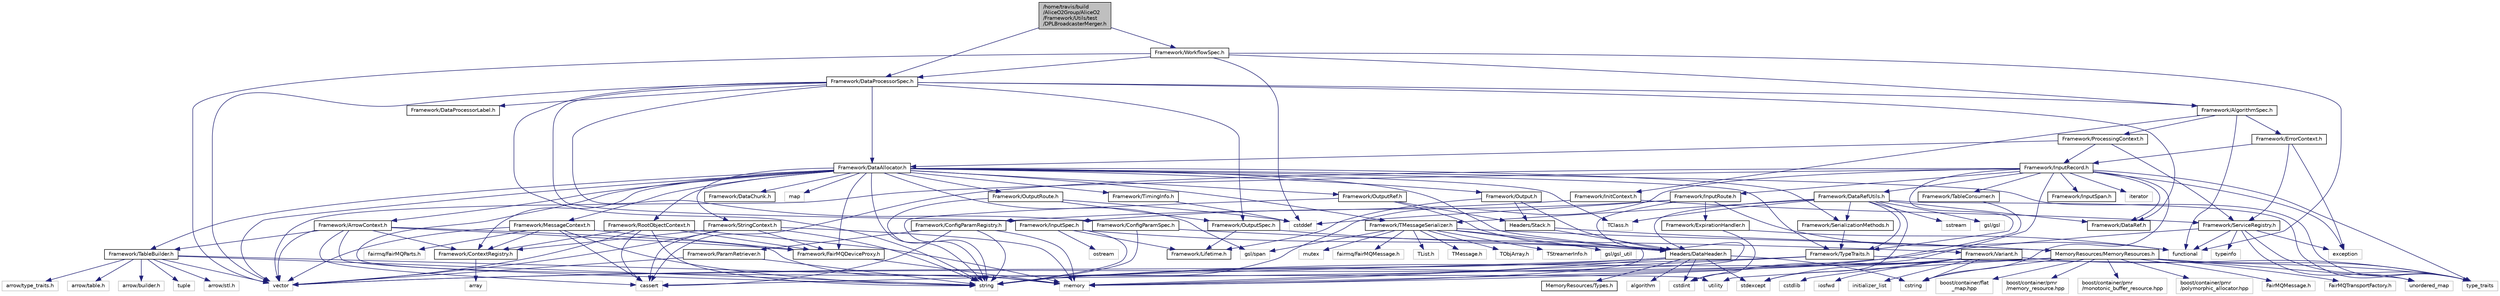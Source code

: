 digraph "/home/travis/build/AliceO2Group/AliceO2/Framework/Utils/test/DPLBroadcasterMerger.h"
{
 // INTERACTIVE_SVG=YES
  bgcolor="transparent";
  edge [fontname="Helvetica",fontsize="10",labelfontname="Helvetica",labelfontsize="10"];
  node [fontname="Helvetica",fontsize="10",shape=record];
  Node1 [label="/home/travis/build\l/AliceO2Group/AliceO2\l/Framework/Utils/test\l/DPLBroadcasterMerger.h",height=0.2,width=0.4,color="black", fillcolor="grey75", style="filled" fontcolor="black"];
  Node1 -> Node2 [color="midnightblue",fontsize="10",style="solid",fontname="Helvetica"];
  Node2 [label="Framework/WorkflowSpec.h",height=0.2,width=0.4,color="black",URL="$df/da1/WorkflowSpec_8h.html"];
  Node2 -> Node3 [color="midnightblue",fontsize="10",style="solid",fontname="Helvetica"];
  Node3 [label="Framework/DataProcessorSpec.h",height=0.2,width=0.4,color="black",URL="$d0/df4/DataProcessorSpec_8h.html"];
  Node3 -> Node4 [color="midnightblue",fontsize="10",style="solid",fontname="Helvetica"];
  Node4 [label="Framework/AlgorithmSpec.h",height=0.2,width=0.4,color="black",URL="$d0/d14/AlgorithmSpec_8h.html"];
  Node4 -> Node5 [color="midnightblue",fontsize="10",style="solid",fontname="Helvetica"];
  Node5 [label="Framework/ProcessingContext.h",height=0.2,width=0.4,color="black",URL="$de/d6a/ProcessingContext_8h.html"];
  Node5 -> Node6 [color="midnightblue",fontsize="10",style="solid",fontname="Helvetica"];
  Node6 [label="Framework/InputRecord.h",height=0.2,width=0.4,color="black",URL="$d6/d5c/InputRecord_8h.html"];
  Node6 -> Node7 [color="midnightblue",fontsize="10",style="solid",fontname="Helvetica"];
  Node7 [label="Framework/DataRef.h",height=0.2,width=0.4,color="black",URL="$d5/dfb/DataRef_8h.html"];
  Node6 -> Node8 [color="midnightblue",fontsize="10",style="solid",fontname="Helvetica"];
  Node8 [label="Framework/DataRefUtils.h",height=0.2,width=0.4,color="black",URL="$d5/db8/DataRefUtils_8h.html"];
  Node8 -> Node7 [color="midnightblue",fontsize="10",style="solid",fontname="Helvetica"];
  Node8 -> Node9 [color="midnightblue",fontsize="10",style="solid",fontname="Helvetica"];
  Node9 [label="Framework/TMessageSerializer.h",height=0.2,width=0.4,color="black",URL="$d8/d3c/TMessageSerializer_8h.html"];
  Node9 -> Node10 [color="midnightblue",fontsize="10",style="solid",fontname="Helvetica"];
  Node10 [label="fairmq/FairMQMessage.h",height=0.2,width=0.4,color="grey75"];
  Node9 -> Node11 [color="midnightblue",fontsize="10",style="solid",fontname="Helvetica"];
  Node11 [label="TList.h",height=0.2,width=0.4,color="grey75"];
  Node9 -> Node12 [color="midnightblue",fontsize="10",style="solid",fontname="Helvetica"];
  Node12 [label="TMessage.h",height=0.2,width=0.4,color="grey75"];
  Node9 -> Node13 [color="midnightblue",fontsize="10",style="solid",fontname="Helvetica"];
  Node13 [label="TObjArray.h",height=0.2,width=0.4,color="grey75"];
  Node9 -> Node14 [color="midnightblue",fontsize="10",style="solid",fontname="Helvetica"];
  Node14 [label="TStreamerInfo.h",height=0.2,width=0.4,color="grey75"];
  Node9 -> Node15 [color="midnightblue",fontsize="10",style="solid",fontname="Helvetica"];
  Node15 [label="gsl/gsl_util",height=0.2,width=0.4,color="grey75"];
  Node9 -> Node16 [color="midnightblue",fontsize="10",style="solid",fontname="Helvetica"];
  Node16 [label="gsl/span",height=0.2,width=0.4,color="grey75"];
  Node9 -> Node17 [color="midnightblue",fontsize="10",style="solid",fontname="Helvetica"];
  Node17 [label="memory",height=0.2,width=0.4,color="grey75"];
  Node9 -> Node18 [color="midnightblue",fontsize="10",style="solid",fontname="Helvetica"];
  Node18 [label="mutex",height=0.2,width=0.4,color="grey75"];
  Node9 -> Node19 [color="midnightblue",fontsize="10",style="solid",fontname="Helvetica"];
  Node19 [label="MemoryResources/MemoryResources.h",height=0.2,width=0.4,color="black",URL="$dc/d03/MemoryResources_8h.html"];
  Node19 -> Node20 [color="midnightblue",fontsize="10",style="solid",fontname="Helvetica"];
  Node20 [label="boost/container/flat\l_map.hpp",height=0.2,width=0.4,color="grey75"];
  Node19 -> Node21 [color="midnightblue",fontsize="10",style="solid",fontname="Helvetica"];
  Node21 [label="boost/container/pmr\l/memory_resource.hpp",height=0.2,width=0.4,color="grey75"];
  Node19 -> Node22 [color="midnightblue",fontsize="10",style="solid",fontname="Helvetica"];
  Node22 [label="boost/container/pmr\l/monotonic_buffer_resource.hpp",height=0.2,width=0.4,color="grey75"];
  Node19 -> Node23 [color="midnightblue",fontsize="10",style="solid",fontname="Helvetica"];
  Node23 [label="boost/container/pmr\l/polymorphic_allocator.hpp",height=0.2,width=0.4,color="grey75"];
  Node19 -> Node24 [color="midnightblue",fontsize="10",style="solid",fontname="Helvetica"];
  Node24 [label="cstring",height=0.2,width=0.4,color="grey75"];
  Node19 -> Node25 [color="midnightblue",fontsize="10",style="solid",fontname="Helvetica"];
  Node25 [label="string",height=0.2,width=0.4,color="grey75"];
  Node19 -> Node26 [color="midnightblue",fontsize="10",style="solid",fontname="Helvetica"];
  Node26 [label="type_traits",height=0.2,width=0.4,color="grey75"];
  Node19 -> Node27 [color="midnightblue",fontsize="10",style="solid",fontname="Helvetica"];
  Node27 [label="utility",height=0.2,width=0.4,color="grey75"];
  Node19 -> Node28 [color="midnightblue",fontsize="10",style="solid",fontname="Helvetica"];
  Node28 [label="vector",height=0.2,width=0.4,color="grey75"];
  Node19 -> Node29 [color="midnightblue",fontsize="10",style="solid",fontname="Helvetica"];
  Node29 [label="unordered_map",height=0.2,width=0.4,color="grey75"];
  Node19 -> Node30 [color="midnightblue",fontsize="10",style="solid",fontname="Helvetica"];
  Node30 [label="FairMQMessage.h",height=0.2,width=0.4,color="grey75"];
  Node19 -> Node31 [color="midnightblue",fontsize="10",style="solid",fontname="Helvetica"];
  Node31 [label="FairMQTransportFactory.h",height=0.2,width=0.4,color="grey75"];
  Node8 -> Node32 [color="midnightblue",fontsize="10",style="solid",fontname="Helvetica"];
  Node32 [label="Framework/SerializationMethods.h",height=0.2,width=0.4,color="black",URL="$d1/d53/SerializationMethods_8h.html",tooltip="Type wrappers for enfording a specific serialization method. "];
  Node32 -> Node33 [color="midnightblue",fontsize="10",style="solid",fontname="Helvetica"];
  Node33 [label="Framework/TypeTraits.h",height=0.2,width=0.4,color="black",URL="$d0/d95/TypeTraits_8h.html"];
  Node33 -> Node26 [color="midnightblue",fontsize="10",style="solid",fontname="Helvetica"];
  Node33 -> Node28 [color="midnightblue",fontsize="10",style="solid",fontname="Helvetica"];
  Node33 -> Node17 [color="midnightblue",fontsize="10",style="solid",fontname="Helvetica"];
  Node8 -> Node33 [color="midnightblue",fontsize="10",style="solid",fontname="Helvetica"];
  Node8 -> Node34 [color="midnightblue",fontsize="10",style="solid",fontname="Helvetica"];
  Node34 [label="Headers/DataHeader.h",height=0.2,width=0.4,color="black",URL="$dc/dcd/DataHeader_8h.html"];
  Node34 -> Node35 [color="midnightblue",fontsize="10",style="solid",fontname="Helvetica"];
  Node35 [label="cstdint",height=0.2,width=0.4,color="grey75"];
  Node34 -> Node17 [color="midnightblue",fontsize="10",style="solid",fontname="Helvetica"];
  Node34 -> Node36 [color="midnightblue",fontsize="10",style="solid",fontname="Helvetica"];
  Node36 [label="cassert",height=0.2,width=0.4,color="grey75"];
  Node34 -> Node24 [color="midnightblue",fontsize="10",style="solid",fontname="Helvetica"];
  Node34 -> Node37 [color="midnightblue",fontsize="10",style="solid",fontname="Helvetica"];
  Node37 [label="algorithm",height=0.2,width=0.4,color="grey75"];
  Node34 -> Node38 [color="midnightblue",fontsize="10",style="solid",fontname="Helvetica"];
  Node38 [label="stdexcept",height=0.2,width=0.4,color="grey75"];
  Node34 -> Node25 [color="midnightblue",fontsize="10",style="solid",fontname="Helvetica"];
  Node34 -> Node39 [color="midnightblue",fontsize="10",style="solid",fontname="Helvetica"];
  Node39 [label="MemoryResources/Types.h",height=0.2,width=0.4,color="black",URL="$d7/df8/Types_8h.html"];
  Node8 -> Node40 [color="midnightblue",fontsize="10",style="solid",fontname="Helvetica"];
  Node40 [label="TClass.h",height=0.2,width=0.4,color="grey75"];
  Node8 -> Node41 [color="midnightblue",fontsize="10",style="solid",fontname="Helvetica"];
  Node41 [label="gsl/gsl",height=0.2,width=0.4,color="grey75"];
  Node8 -> Node38 [color="midnightblue",fontsize="10",style="solid",fontname="Helvetica"];
  Node8 -> Node42 [color="midnightblue",fontsize="10",style="solid",fontname="Helvetica"];
  Node42 [label="sstream",height=0.2,width=0.4,color="grey75"];
  Node8 -> Node26 [color="midnightblue",fontsize="10",style="solid",fontname="Helvetica"];
  Node6 -> Node43 [color="midnightblue",fontsize="10",style="solid",fontname="Helvetica"];
  Node43 [label="Framework/InputRoute.h",height=0.2,width=0.4,color="black",URL="$d5/d19/InputRoute_8h.html"];
  Node43 -> Node44 [color="midnightblue",fontsize="10",style="solid",fontname="Helvetica"];
  Node44 [label="Framework/ExpirationHandler.h",height=0.2,width=0.4,color="black",URL="$d2/dd9/ExpirationHandler_8h.html"];
  Node44 -> Node35 [color="midnightblue",fontsize="10",style="solid",fontname="Helvetica"];
  Node44 -> Node45 [color="midnightblue",fontsize="10",style="solid",fontname="Helvetica"];
  Node45 [label="functional",height=0.2,width=0.4,color="grey75"];
  Node43 -> Node46 [color="midnightblue",fontsize="10",style="solid",fontname="Helvetica"];
  Node46 [label="Framework/InputSpec.h",height=0.2,width=0.4,color="black",URL="$d5/d3f/InputSpec_8h.html"];
  Node46 -> Node47 [color="midnightblue",fontsize="10",style="solid",fontname="Helvetica"];
  Node47 [label="Framework/Lifetime.h",height=0.2,width=0.4,color="black",URL="$dc/dca/Lifetime_8h.html"];
  Node46 -> Node34 [color="midnightblue",fontsize="10",style="solid",fontname="Helvetica"];
  Node46 -> Node25 [color="midnightblue",fontsize="10",style="solid",fontname="Helvetica"];
  Node46 -> Node48 [color="midnightblue",fontsize="10",style="solid",fontname="Helvetica"];
  Node48 [label="ostream",height=0.2,width=0.4,color="grey75"];
  Node43 -> Node49 [color="midnightblue",fontsize="10",style="solid",fontname="Helvetica"];
  Node49 [label="cstddef",height=0.2,width=0.4,color="grey75"];
  Node43 -> Node25 [color="midnightblue",fontsize="10",style="solid",fontname="Helvetica"];
  Node43 -> Node45 [color="midnightblue",fontsize="10",style="solid",fontname="Helvetica"];
  Node6 -> Node33 [color="midnightblue",fontsize="10",style="solid",fontname="Helvetica"];
  Node6 -> Node50 [color="midnightblue",fontsize="10",style="solid",fontname="Helvetica"];
  Node50 [label="Framework/InputSpan.h",height=0.2,width=0.4,color="black",URL="$da/d0f/InputSpan_8h.html"];
  Node6 -> Node51 [color="midnightblue",fontsize="10",style="solid",fontname="Helvetica"];
  Node51 [label="Framework/TableConsumer.h",height=0.2,width=0.4,color="black",URL="$dc/d03/TableConsumer_8h.html"];
  Node51 -> Node17 [color="midnightblue",fontsize="10",style="solid",fontname="Helvetica"];
  Node6 -> Node52 [color="midnightblue",fontsize="10",style="solid",fontname="Helvetica"];
  Node52 [label="iterator",height=0.2,width=0.4,color="grey75"];
  Node6 -> Node25 [color="midnightblue",fontsize="10",style="solid",fontname="Helvetica"];
  Node6 -> Node28 [color="midnightblue",fontsize="10",style="solid",fontname="Helvetica"];
  Node6 -> Node24 [color="midnightblue",fontsize="10",style="solid",fontname="Helvetica"];
  Node6 -> Node36 [color="midnightblue",fontsize="10",style="solid",fontname="Helvetica"];
  Node6 -> Node53 [color="midnightblue",fontsize="10",style="solid",fontname="Helvetica"];
  Node53 [label="exception",height=0.2,width=0.4,color="grey75"];
  Node6 -> Node17 [color="midnightblue",fontsize="10",style="solid",fontname="Helvetica"];
  Node6 -> Node26 [color="midnightblue",fontsize="10",style="solid",fontname="Helvetica"];
  Node5 -> Node54 [color="midnightblue",fontsize="10",style="solid",fontname="Helvetica"];
  Node54 [label="Framework/ServiceRegistry.h",height=0.2,width=0.4,color="black",URL="$d8/d17/ServiceRegistry_8h.html"];
  Node54 -> Node53 [color="midnightblue",fontsize="10",style="solid",fontname="Helvetica"];
  Node54 -> Node45 [color="midnightblue",fontsize="10",style="solid",fontname="Helvetica"];
  Node54 -> Node25 [color="midnightblue",fontsize="10",style="solid",fontname="Helvetica"];
  Node54 -> Node26 [color="midnightblue",fontsize="10",style="solid",fontname="Helvetica"];
  Node54 -> Node55 [color="midnightblue",fontsize="10",style="solid",fontname="Helvetica"];
  Node55 [label="typeinfo",height=0.2,width=0.4,color="grey75"];
  Node54 -> Node29 [color="midnightblue",fontsize="10",style="solid",fontname="Helvetica"];
  Node5 -> Node56 [color="midnightblue",fontsize="10",style="solid",fontname="Helvetica"];
  Node56 [label="Framework/DataAllocator.h",height=0.2,width=0.4,color="black",URL="$d1/d28/DataAllocator_8h.html"];
  Node56 -> Node57 [color="midnightblue",fontsize="10",style="solid",fontname="Helvetica"];
  Node57 [label="Framework/ContextRegistry.h",height=0.2,width=0.4,color="black",URL="$df/d2f/ContextRegistry_8h.html"];
  Node57 -> Node58 [color="midnightblue",fontsize="10",style="solid",fontname="Helvetica"];
  Node58 [label="array",height=0.2,width=0.4,color="grey75"];
  Node56 -> Node59 [color="midnightblue",fontsize="10",style="solid",fontname="Helvetica"];
  Node59 [label="Framework/MessageContext.h",height=0.2,width=0.4,color="black",URL="$dc/dc4/MessageContext_8h.html"];
  Node59 -> Node57 [color="midnightblue",fontsize="10",style="solid",fontname="Helvetica"];
  Node59 -> Node60 [color="midnightblue",fontsize="10",style="solid",fontname="Helvetica"];
  Node60 [label="Framework/FairMQDeviceProxy.h",height=0.2,width=0.4,color="black",URL="$d8/d71/FairMQDeviceProxy_8h.html"];
  Node60 -> Node17 [color="midnightblue",fontsize="10",style="solid",fontname="Helvetica"];
  Node59 -> Node61 [color="midnightblue",fontsize="10",style="solid",fontname="Helvetica"];
  Node61 [label="fairmq/FairMQParts.h",height=0.2,width=0.4,color="grey75"];
  Node59 -> Node28 [color="midnightblue",fontsize="10",style="solid",fontname="Helvetica"];
  Node59 -> Node36 [color="midnightblue",fontsize="10",style="solid",fontname="Helvetica"];
  Node59 -> Node25 [color="midnightblue",fontsize="10",style="solid",fontname="Helvetica"];
  Node56 -> Node62 [color="midnightblue",fontsize="10",style="solid",fontname="Helvetica"];
  Node62 [label="Framework/RootObjectContext.h",height=0.2,width=0.4,color="black",URL="$d2/d80/RootObjectContext_8h.html"];
  Node62 -> Node57 [color="midnightblue",fontsize="10",style="solid",fontname="Helvetica"];
  Node62 -> Node60 [color="midnightblue",fontsize="10",style="solid",fontname="Helvetica"];
  Node62 -> Node28 [color="midnightblue",fontsize="10",style="solid",fontname="Helvetica"];
  Node62 -> Node36 [color="midnightblue",fontsize="10",style="solid",fontname="Helvetica"];
  Node62 -> Node25 [color="midnightblue",fontsize="10",style="solid",fontname="Helvetica"];
  Node62 -> Node17 [color="midnightblue",fontsize="10",style="solid",fontname="Helvetica"];
  Node56 -> Node63 [color="midnightblue",fontsize="10",style="solid",fontname="Helvetica"];
  Node63 [label="Framework/StringContext.h",height=0.2,width=0.4,color="black",URL="$dd/df6/StringContext_8h.html"];
  Node63 -> Node57 [color="midnightblue",fontsize="10",style="solid",fontname="Helvetica"];
  Node63 -> Node60 [color="midnightblue",fontsize="10",style="solid",fontname="Helvetica"];
  Node63 -> Node28 [color="midnightblue",fontsize="10",style="solid",fontname="Helvetica"];
  Node63 -> Node36 [color="midnightblue",fontsize="10",style="solid",fontname="Helvetica"];
  Node63 -> Node25 [color="midnightblue",fontsize="10",style="solid",fontname="Helvetica"];
  Node63 -> Node17 [color="midnightblue",fontsize="10",style="solid",fontname="Helvetica"];
  Node56 -> Node64 [color="midnightblue",fontsize="10",style="solid",fontname="Helvetica"];
  Node64 [label="Framework/ArrowContext.h",height=0.2,width=0.4,color="black",URL="$d8/da2/ArrowContext_8h.html"];
  Node64 -> Node57 [color="midnightblue",fontsize="10",style="solid",fontname="Helvetica"];
  Node64 -> Node60 [color="midnightblue",fontsize="10",style="solid",fontname="Helvetica"];
  Node64 -> Node65 [color="midnightblue",fontsize="10",style="solid",fontname="Helvetica"];
  Node65 [label="Framework/TableBuilder.h",height=0.2,width=0.4,color="black",URL="$d5/d98/TableBuilder_8h.html"];
  Node65 -> Node66 [color="midnightblue",fontsize="10",style="solid",fontname="Helvetica"];
  Node66 [label="arrow/stl.h",height=0.2,width=0.4,color="grey75"];
  Node65 -> Node67 [color="midnightblue",fontsize="10",style="solid",fontname="Helvetica"];
  Node67 [label="arrow/type_traits.h",height=0.2,width=0.4,color="grey75"];
  Node65 -> Node68 [color="midnightblue",fontsize="10",style="solid",fontname="Helvetica"];
  Node68 [label="arrow/table.h",height=0.2,width=0.4,color="grey75"];
  Node65 -> Node69 [color="midnightblue",fontsize="10",style="solid",fontname="Helvetica"];
  Node69 [label="arrow/builder.h",height=0.2,width=0.4,color="grey75"];
  Node65 -> Node28 [color="midnightblue",fontsize="10",style="solid",fontname="Helvetica"];
  Node65 -> Node25 [color="midnightblue",fontsize="10",style="solid",fontname="Helvetica"];
  Node65 -> Node17 [color="midnightblue",fontsize="10",style="solid",fontname="Helvetica"];
  Node65 -> Node70 [color="midnightblue",fontsize="10",style="solid",fontname="Helvetica"];
  Node70 [label="tuple",height=0.2,width=0.4,color="grey75"];
  Node64 -> Node28 [color="midnightblue",fontsize="10",style="solid",fontname="Helvetica"];
  Node64 -> Node36 [color="midnightblue",fontsize="10",style="solid",fontname="Helvetica"];
  Node64 -> Node25 [color="midnightblue",fontsize="10",style="solid",fontname="Helvetica"];
  Node64 -> Node17 [color="midnightblue",fontsize="10",style="solid",fontname="Helvetica"];
  Node56 -> Node71 [color="midnightblue",fontsize="10",style="solid",fontname="Helvetica"];
  Node71 [label="Framework/Output.h",height=0.2,width=0.4,color="black",URL="$d3/ddf/Output_8h.html"];
  Node71 -> Node34 [color="midnightblue",fontsize="10",style="solid",fontname="Helvetica"];
  Node71 -> Node47 [color="midnightblue",fontsize="10",style="solid",fontname="Helvetica"];
  Node71 -> Node72 [color="midnightblue",fontsize="10",style="solid",fontname="Helvetica"];
  Node72 [label="Headers/Stack.h",height=0.2,width=0.4,color="black",URL="$d4/d00/Headers_2include_2Headers_2Stack_8h.html"];
  Node72 -> Node19 [color="midnightblue",fontsize="10",style="solid",fontname="Helvetica"];
  Node72 -> Node34 [color="midnightblue",fontsize="10",style="solid",fontname="Helvetica"];
  Node56 -> Node73 [color="midnightblue",fontsize="10",style="solid",fontname="Helvetica"];
  Node73 [label="Framework/OutputRef.h",height=0.2,width=0.4,color="black",URL="$d6/d5a/OutputRef_8h.html"];
  Node73 -> Node34 [color="midnightblue",fontsize="10",style="solid",fontname="Helvetica"];
  Node73 -> Node72 [color="midnightblue",fontsize="10",style="solid",fontname="Helvetica"];
  Node73 -> Node25 [color="midnightblue",fontsize="10",style="solid",fontname="Helvetica"];
  Node56 -> Node74 [color="midnightblue",fontsize="10",style="solid",fontname="Helvetica"];
  Node74 [label="Framework/OutputRoute.h",height=0.2,width=0.4,color="black",URL="$d6/df4/OutputRoute_8h.html"];
  Node74 -> Node75 [color="midnightblue",fontsize="10",style="solid",fontname="Helvetica"];
  Node75 [label="Framework/OutputSpec.h",height=0.2,width=0.4,color="black",URL="$db/d2d/OutputSpec_8h.html"];
  Node75 -> Node34 [color="midnightblue",fontsize="10",style="solid",fontname="Helvetica"];
  Node75 -> Node47 [color="midnightblue",fontsize="10",style="solid",fontname="Helvetica"];
  Node74 -> Node49 [color="midnightblue",fontsize="10",style="solid",fontname="Helvetica"];
  Node74 -> Node25 [color="midnightblue",fontsize="10",style="solid",fontname="Helvetica"];
  Node56 -> Node76 [color="midnightblue",fontsize="10",style="solid",fontname="Helvetica"];
  Node76 [label="Framework/DataChunk.h",height=0.2,width=0.4,color="black",URL="$d7/d31/DataChunk_8h.html"];
  Node56 -> Node60 [color="midnightblue",fontsize="10",style="solid",fontname="Helvetica"];
  Node56 -> Node77 [color="midnightblue",fontsize="10",style="solid",fontname="Helvetica"];
  Node77 [label="Framework/TimingInfo.h",height=0.2,width=0.4,color="black",URL="$da/d2b/TimingInfo_8h.html"];
  Node77 -> Node49 [color="midnightblue",fontsize="10",style="solid",fontname="Helvetica"];
  Node56 -> Node9 [color="midnightblue",fontsize="10",style="solid",fontname="Helvetica"];
  Node56 -> Node33 [color="midnightblue",fontsize="10",style="solid",fontname="Helvetica"];
  Node56 -> Node32 [color="midnightblue",fontsize="10",style="solid",fontname="Helvetica"];
  Node56 -> Node65 [color="midnightblue",fontsize="10",style="solid",fontname="Helvetica"];
  Node56 -> Node34 [color="midnightblue",fontsize="10",style="solid",fontname="Helvetica"];
  Node56 -> Node40 [color="midnightblue",fontsize="10",style="solid",fontname="Helvetica"];
  Node56 -> Node16 [color="midnightblue",fontsize="10",style="solid",fontname="Helvetica"];
  Node56 -> Node28 [color="midnightblue",fontsize="10",style="solid",fontname="Helvetica"];
  Node56 -> Node78 [color="midnightblue",fontsize="10",style="solid",fontname="Helvetica"];
  Node78 [label="map",height=0.2,width=0.4,color="grey75"];
  Node56 -> Node25 [color="midnightblue",fontsize="10",style="solid",fontname="Helvetica"];
  Node56 -> Node27 [color="midnightblue",fontsize="10",style="solid",fontname="Helvetica"];
  Node56 -> Node26 [color="midnightblue",fontsize="10",style="solid",fontname="Helvetica"];
  Node4 -> Node79 [color="midnightblue",fontsize="10",style="solid",fontname="Helvetica"];
  Node79 [label="Framework/ErrorContext.h",height=0.2,width=0.4,color="black",URL="$d7/dad/ErrorContext_8h.html"];
  Node79 -> Node6 [color="midnightblue",fontsize="10",style="solid",fontname="Helvetica"];
  Node79 -> Node54 [color="midnightblue",fontsize="10",style="solid",fontname="Helvetica"];
  Node79 -> Node53 [color="midnightblue",fontsize="10",style="solid",fontname="Helvetica"];
  Node4 -> Node80 [color="midnightblue",fontsize="10",style="solid",fontname="Helvetica"];
  Node80 [label="Framework/InitContext.h",height=0.2,width=0.4,color="black",URL="$d4/d2b/InitContext_8h.html"];
  Node80 -> Node81 [color="midnightblue",fontsize="10",style="solid",fontname="Helvetica"];
  Node81 [label="Framework/ConfigParamRegistry.h",height=0.2,width=0.4,color="black",URL="$de/dc6/ConfigParamRegistry_8h.html"];
  Node81 -> Node82 [color="midnightblue",fontsize="10",style="solid",fontname="Helvetica"];
  Node82 [label="Framework/ParamRetriever.h",height=0.2,width=0.4,color="black",URL="$df/d72/ParamRetriever_8h.html"];
  Node82 -> Node25 [color="midnightblue",fontsize="10",style="solid",fontname="Helvetica"];
  Node82 -> Node28 [color="midnightblue",fontsize="10",style="solid",fontname="Helvetica"];
  Node81 -> Node17 [color="midnightblue",fontsize="10",style="solid",fontname="Helvetica"];
  Node81 -> Node25 [color="midnightblue",fontsize="10",style="solid",fontname="Helvetica"];
  Node81 -> Node36 [color="midnightblue",fontsize="10",style="solid",fontname="Helvetica"];
  Node80 -> Node54 [color="midnightblue",fontsize="10",style="solid",fontname="Helvetica"];
  Node4 -> Node45 [color="midnightblue",fontsize="10",style="solid",fontname="Helvetica"];
  Node3 -> Node83 [color="midnightblue",fontsize="10",style="solid",fontname="Helvetica"];
  Node83 [label="Framework/ConfigParamSpec.h",height=0.2,width=0.4,color="black",URL="$d0/d1c/ConfigParamSpec_8h.html"];
  Node83 -> Node84 [color="midnightblue",fontsize="10",style="solid",fontname="Helvetica"];
  Node84 [label="Framework/Variant.h",height=0.2,width=0.4,color="black",URL="$de/d56/Variant_8h.html"];
  Node84 -> Node26 [color="midnightblue",fontsize="10",style="solid",fontname="Helvetica"];
  Node84 -> Node24 [color="midnightblue",fontsize="10",style="solid",fontname="Helvetica"];
  Node84 -> Node35 [color="midnightblue",fontsize="10",style="solid",fontname="Helvetica"];
  Node84 -> Node85 [color="midnightblue",fontsize="10",style="solid",fontname="Helvetica"];
  Node85 [label="cstdlib",height=0.2,width=0.4,color="grey75"];
  Node84 -> Node38 [color="midnightblue",fontsize="10",style="solid",fontname="Helvetica"];
  Node84 -> Node86 [color="midnightblue",fontsize="10",style="solid",fontname="Helvetica"];
  Node86 [label="iosfwd",height=0.2,width=0.4,color="grey75"];
  Node84 -> Node87 [color="midnightblue",fontsize="10",style="solid",fontname="Helvetica"];
  Node87 [label="initializer_list",height=0.2,width=0.4,color="grey75"];
  Node83 -> Node25 [color="midnightblue",fontsize="10",style="solid",fontname="Helvetica"];
  Node3 -> Node56 [color="midnightblue",fontsize="10",style="solid",fontname="Helvetica"];
  Node3 -> Node88 [color="midnightblue",fontsize="10",style="solid",fontname="Helvetica"];
  Node88 [label="Framework/DataProcessorLabel.h",height=0.2,width=0.4,color="black",URL="$d1/df2/DataProcessorLabel_8h.html"];
  Node3 -> Node7 [color="midnightblue",fontsize="10",style="solid",fontname="Helvetica"];
  Node3 -> Node46 [color="midnightblue",fontsize="10",style="solid",fontname="Helvetica"];
  Node3 -> Node75 [color="midnightblue",fontsize="10",style="solid",fontname="Helvetica"];
  Node3 -> Node25 [color="midnightblue",fontsize="10",style="solid",fontname="Helvetica"];
  Node3 -> Node28 [color="midnightblue",fontsize="10",style="solid",fontname="Helvetica"];
  Node2 -> Node4 [color="midnightblue",fontsize="10",style="solid",fontname="Helvetica"];
  Node2 -> Node28 [color="midnightblue",fontsize="10",style="solid",fontname="Helvetica"];
  Node2 -> Node45 [color="midnightblue",fontsize="10",style="solid",fontname="Helvetica"];
  Node2 -> Node49 [color="midnightblue",fontsize="10",style="solid",fontname="Helvetica"];
  Node1 -> Node3 [color="midnightblue",fontsize="10",style="solid",fontname="Helvetica"];
}
